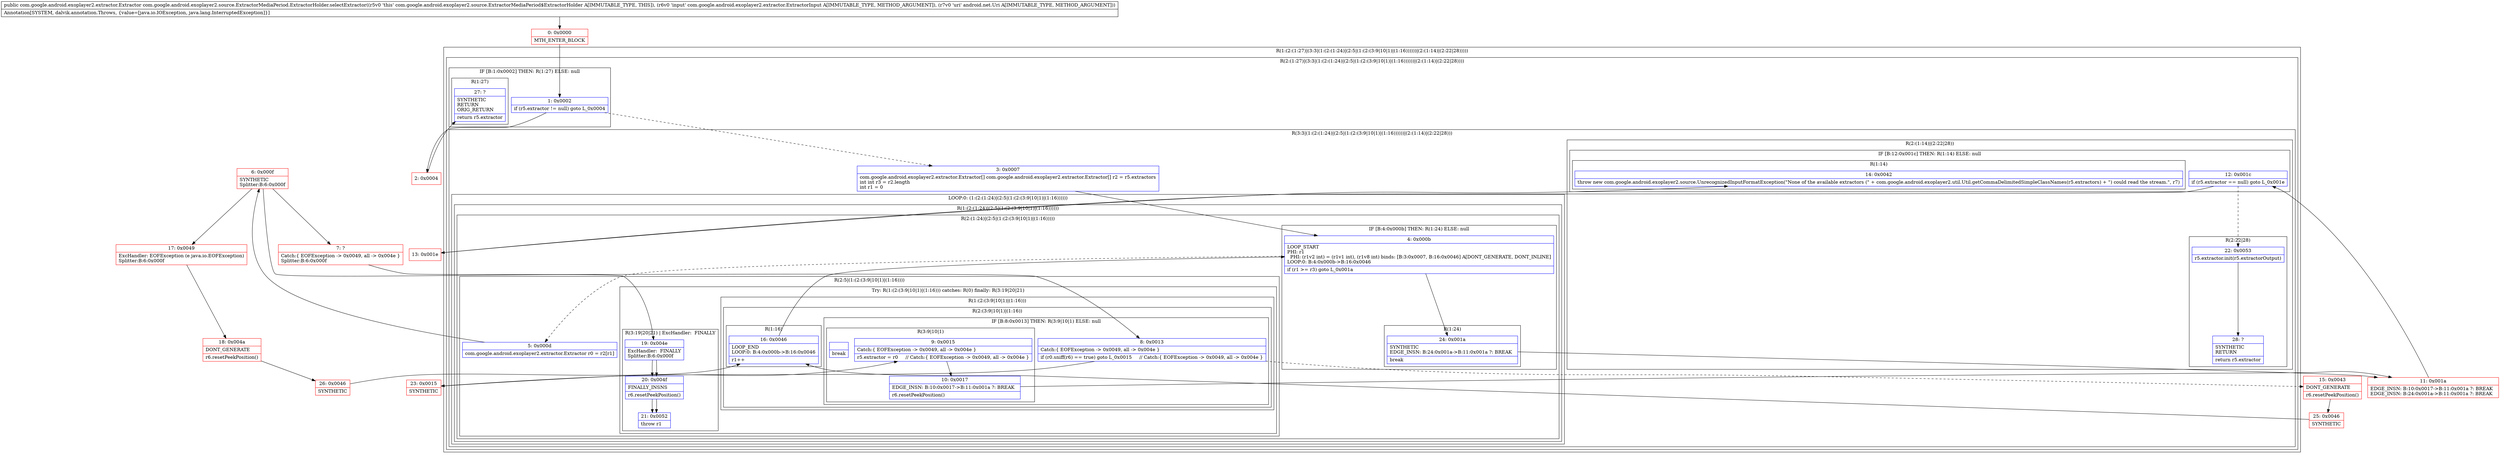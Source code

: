 digraph "CFG forcom.google.android.exoplayer2.source.ExtractorMediaPeriod.ExtractorHolder.selectExtractor(Lcom\/google\/android\/exoplayer2\/extractor\/ExtractorInput;Landroid\/net\/Uri;)Lcom\/google\/android\/exoplayer2\/extractor\/Extractor;" {
subgraph cluster_Region_381654906 {
label = "R(1:(2:(1:27)|(3:3|(1:(2:(1:24)|(2:5|(1:(2:(3:9|10|1)|(1:16))))))|(2:(1:14)|(2:22|28)))))";
node [shape=record,color=blue];
subgraph cluster_Region_667416081 {
label = "R(2:(1:27)|(3:3|(1:(2:(1:24)|(2:5|(1:(2:(3:9|10|1)|(1:16))))))|(2:(1:14)|(2:22|28))))";
node [shape=record,color=blue];
subgraph cluster_IfRegion_372218431 {
label = "IF [B:1:0x0002] THEN: R(1:27) ELSE: null";
node [shape=record,color=blue];
Node_1 [shape=record,label="{1\:\ 0x0002|if (r5.extractor != null) goto L_0x0004\l}"];
subgraph cluster_Region_330415502 {
label = "R(1:27)";
node [shape=record,color=blue];
Node_27 [shape=record,label="{27\:\ ?|SYNTHETIC\lRETURN\lORIG_RETURN\l|return r5.extractor\l}"];
}
}
subgraph cluster_Region_1924893244 {
label = "R(3:3|(1:(2:(1:24)|(2:5|(1:(2:(3:9|10|1)|(1:16))))))|(2:(1:14)|(2:22|28)))";
node [shape=record,color=blue];
Node_3 [shape=record,label="{3\:\ 0x0007|com.google.android.exoplayer2.extractor.Extractor[] com.google.android.exoplayer2.extractor.Extractor[] r2 = r5.extractors\lint int r3 = r2.length\lint r1 = 0\l}"];
subgraph cluster_LoopRegion_2036333765 {
label = "LOOP:0: (1:(2:(1:24)|(2:5|(1:(2:(3:9|10|1)|(1:16))))))";
node [shape=record,color=blue];
subgraph cluster_Region_1638984321 {
label = "R(1:(2:(1:24)|(2:5|(1:(2:(3:9|10|1)|(1:16))))))";
node [shape=record,color=blue];
subgraph cluster_Region_195328746 {
label = "R(2:(1:24)|(2:5|(1:(2:(3:9|10|1)|(1:16)))))";
node [shape=record,color=blue];
subgraph cluster_IfRegion_1163116476 {
label = "IF [B:4:0x000b] THEN: R(1:24) ELSE: null";
node [shape=record,color=blue];
Node_4 [shape=record,label="{4\:\ 0x000b|LOOP_START\lPHI: r1 \l  PHI: (r1v2 int) = (r1v1 int), (r1v8 int) binds: [B:3:0x0007, B:16:0x0046] A[DONT_GENERATE, DONT_INLINE]\lLOOP:0: B:4:0x000b\-\>B:16:0x0046\l|if (r1 \>= r3) goto L_0x001a\l}"];
subgraph cluster_Region_359136221 {
label = "R(1:24)";
node [shape=record,color=blue];
Node_24 [shape=record,label="{24\:\ 0x001a|SYNTHETIC\lEDGE_INSN: B:24:0x001a\-\>B:11:0x001a ?: BREAK  \l|break\l}"];
}
}
subgraph cluster_Region_1376186371 {
label = "R(2:5|(1:(2:(3:9|10|1)|(1:16))))";
node [shape=record,color=blue];
Node_5 [shape=record,label="{5\:\ 0x000d|com.google.android.exoplayer2.extractor.Extractor r0 = r2[r1]\l}"];
subgraph cluster_TryCatchRegion_332960864 {
label = "Try: R(1:(2:(3:9|10|1)|(1:16))) catches: R(0) finally: R(3:19|20|21)";
node [shape=record,color=blue];
subgraph cluster_Region_1977258104 {
label = "R(1:(2:(3:9|10|1)|(1:16)))";
node [shape=record,color=blue];
subgraph cluster_Region_1560401667 {
label = "R(2:(3:9|10|1)|(1:16))";
node [shape=record,color=blue];
subgraph cluster_IfRegion_928123250 {
label = "IF [B:8:0x0013] THEN: R(3:9|10|1) ELSE: null";
node [shape=record,color=blue];
Node_8 [shape=record,label="{8\:\ 0x0013|Catch:\{ EOFException \-\> 0x0049, all \-\> 0x004e \}\l|if (r0.sniff(r6) == true) goto L_0x0015     \/\/ Catch:\{ EOFException \-\> 0x0049, all \-\> 0x004e \}\l}"];
subgraph cluster_Region_1387356531 {
label = "R(3:9|10|1)";
node [shape=record,color=blue];
Node_9 [shape=record,label="{9\:\ 0x0015|Catch:\{ EOFException \-\> 0x0049, all \-\> 0x004e \}\l|r5.extractor = r0     \/\/ Catch:\{ EOFException \-\> 0x0049, all \-\> 0x004e \}\l}"];
Node_10 [shape=record,label="{10\:\ 0x0017|EDGE_INSN: B:10:0x0017\-\>B:11:0x001a ?: BREAK  \l|r6.resetPeekPosition()\l}"];
Node_InsnContainer_2006087277 [shape=record,label="{|break\l}"];
}
}
subgraph cluster_Region_429296150 {
label = "R(1:16)";
node [shape=record,color=blue];
Node_16 [shape=record,label="{16\:\ 0x0046|LOOP_END\lLOOP:0: B:4:0x000b\-\>B:16:0x0046\l|r1++\l}"];
}
}
}
subgraph cluster_Region_540972907 {
label = "R(0) | ExcHandler: EOFException (e java.io.EOFException)\l";
node [shape=record,color=blue];
}
subgraph cluster_Region_21400132 {
label = "R(3:19|20|21) | ExcHandler:  FINALLY\l";
node [shape=record,color=blue];
Node_19 [shape=record,label="{19\:\ 0x004e|ExcHandler:  FINALLY\lSplitter:B:6:0x000f\l}"];
Node_20 [shape=record,label="{20\:\ 0x004f|FINALLY_INSNS\l|r6.resetPeekPosition()\l}"];
Node_21 [shape=record,label="{21\:\ 0x0052|throw r1\l}"];
}
}
}
}
}
}
subgraph cluster_Region_1387064480 {
label = "R(2:(1:14)|(2:22|28))";
node [shape=record,color=blue];
subgraph cluster_IfRegion_912902534 {
label = "IF [B:12:0x001c] THEN: R(1:14) ELSE: null";
node [shape=record,color=blue];
Node_12 [shape=record,label="{12\:\ 0x001c|if (r5.extractor == null) goto L_0x001e\l}"];
subgraph cluster_Region_1656260079 {
label = "R(1:14)";
node [shape=record,color=blue];
Node_14 [shape=record,label="{14\:\ 0x0042|throw new com.google.android.exoplayer2.source.UnrecognizedInputFormatException(\"None of the available extractors (\" + com.google.android.exoplayer2.util.Util.getCommaDelimitedSimpleClassNames(r5.extractors) + \") could read the stream.\", r7)\l}"];
}
}
subgraph cluster_Region_1461270358 {
label = "R(2:22|28)";
node [shape=record,color=blue];
Node_22 [shape=record,label="{22\:\ 0x0053|r5.extractor.init(r5.extractorOutput)\l}"];
Node_28 [shape=record,label="{28\:\ ?|SYNTHETIC\lRETURN\l|return r5.extractor\l}"];
}
}
}
}
}
subgraph cluster_Region_540972907 {
label = "R(0) | ExcHandler: EOFException (e java.io.EOFException)\l";
node [shape=record,color=blue];
}
subgraph cluster_Region_21400132 {
label = "R(3:19|20|21) | ExcHandler:  FINALLY\l";
node [shape=record,color=blue];
Node_19 [shape=record,label="{19\:\ 0x004e|ExcHandler:  FINALLY\lSplitter:B:6:0x000f\l}"];
Node_20 [shape=record,label="{20\:\ 0x004f|FINALLY_INSNS\l|r6.resetPeekPosition()\l}"];
Node_21 [shape=record,label="{21\:\ 0x0052|throw r1\l}"];
}
Node_0 [shape=record,color=red,label="{0\:\ 0x0000|MTH_ENTER_BLOCK\l}"];
Node_2 [shape=record,color=red,label="{2\:\ 0x0004}"];
Node_6 [shape=record,color=red,label="{6\:\ 0x000f|SYNTHETIC\lSplitter:B:6:0x000f\l}"];
Node_7 [shape=record,color=red,label="{7\:\ ?|Catch:\{ EOFException \-\> 0x0049, all \-\> 0x004e \}\lSplitter:B:6:0x000f\l}"];
Node_11 [shape=record,color=red,label="{11\:\ 0x001a|EDGE_INSN: B:10:0x0017\-\>B:11:0x001a ?: BREAK  \lEDGE_INSN: B:24:0x001a\-\>B:11:0x001a ?: BREAK  \l}"];
Node_13 [shape=record,color=red,label="{13\:\ 0x001e}"];
Node_15 [shape=record,color=red,label="{15\:\ 0x0043|DONT_GENERATE\l|r6.resetPeekPosition()\l}"];
Node_17 [shape=record,color=red,label="{17\:\ 0x0049|ExcHandler: EOFException (e java.io.EOFException)\lSplitter:B:6:0x000f\l}"];
Node_18 [shape=record,color=red,label="{18\:\ 0x004a|DONT_GENERATE\l|r6.resetPeekPosition()\l}"];
Node_23 [shape=record,color=red,label="{23\:\ 0x0015|SYNTHETIC\l}"];
Node_25 [shape=record,color=red,label="{25\:\ 0x0046|SYNTHETIC\l}"];
Node_26 [shape=record,color=red,label="{26\:\ 0x0046|SYNTHETIC\l}"];
MethodNode[shape=record,label="{public com.google.android.exoplayer2.extractor.Extractor com.google.android.exoplayer2.source.ExtractorMediaPeriod.ExtractorHolder.selectExtractor((r5v0 'this' com.google.android.exoplayer2.source.ExtractorMediaPeriod$ExtractorHolder A[IMMUTABLE_TYPE, THIS]), (r6v0 'input' com.google.android.exoplayer2.extractor.ExtractorInput A[IMMUTABLE_TYPE, METHOD_ARGUMENT]), (r7v0 'uri' android.net.Uri A[IMMUTABLE_TYPE, METHOD_ARGUMENT]))  | Annotation[SYSTEM, dalvik.annotation.Throws, \{value=[java.io.IOException, java.lang.InterruptedException]\}]\l}"];
MethodNode -> Node_0;
Node_1 -> Node_2;
Node_1 -> Node_3[style=dashed];
Node_3 -> Node_4;
Node_4 -> Node_5[style=dashed];
Node_4 -> Node_24;
Node_24 -> Node_11;
Node_5 -> Node_6;
Node_8 -> Node_15[style=dashed];
Node_8 -> Node_23;
Node_9 -> Node_10;
Node_10 -> Node_11;
Node_16 -> Node_4;
Node_19 -> Node_20;
Node_20 -> Node_21;
Node_12 -> Node_13;
Node_12 -> Node_22[style=dashed];
Node_22 -> Node_28;
Node_19 -> Node_20;
Node_20 -> Node_21;
Node_0 -> Node_1;
Node_2 -> Node_27;
Node_6 -> Node_7;
Node_6 -> Node_17;
Node_6 -> Node_19;
Node_7 -> Node_8;
Node_11 -> Node_12;
Node_13 -> Node_14;
Node_15 -> Node_25;
Node_17 -> Node_18;
Node_18 -> Node_26;
Node_23 -> Node_9;
Node_25 -> Node_16;
Node_26 -> Node_16;
}

